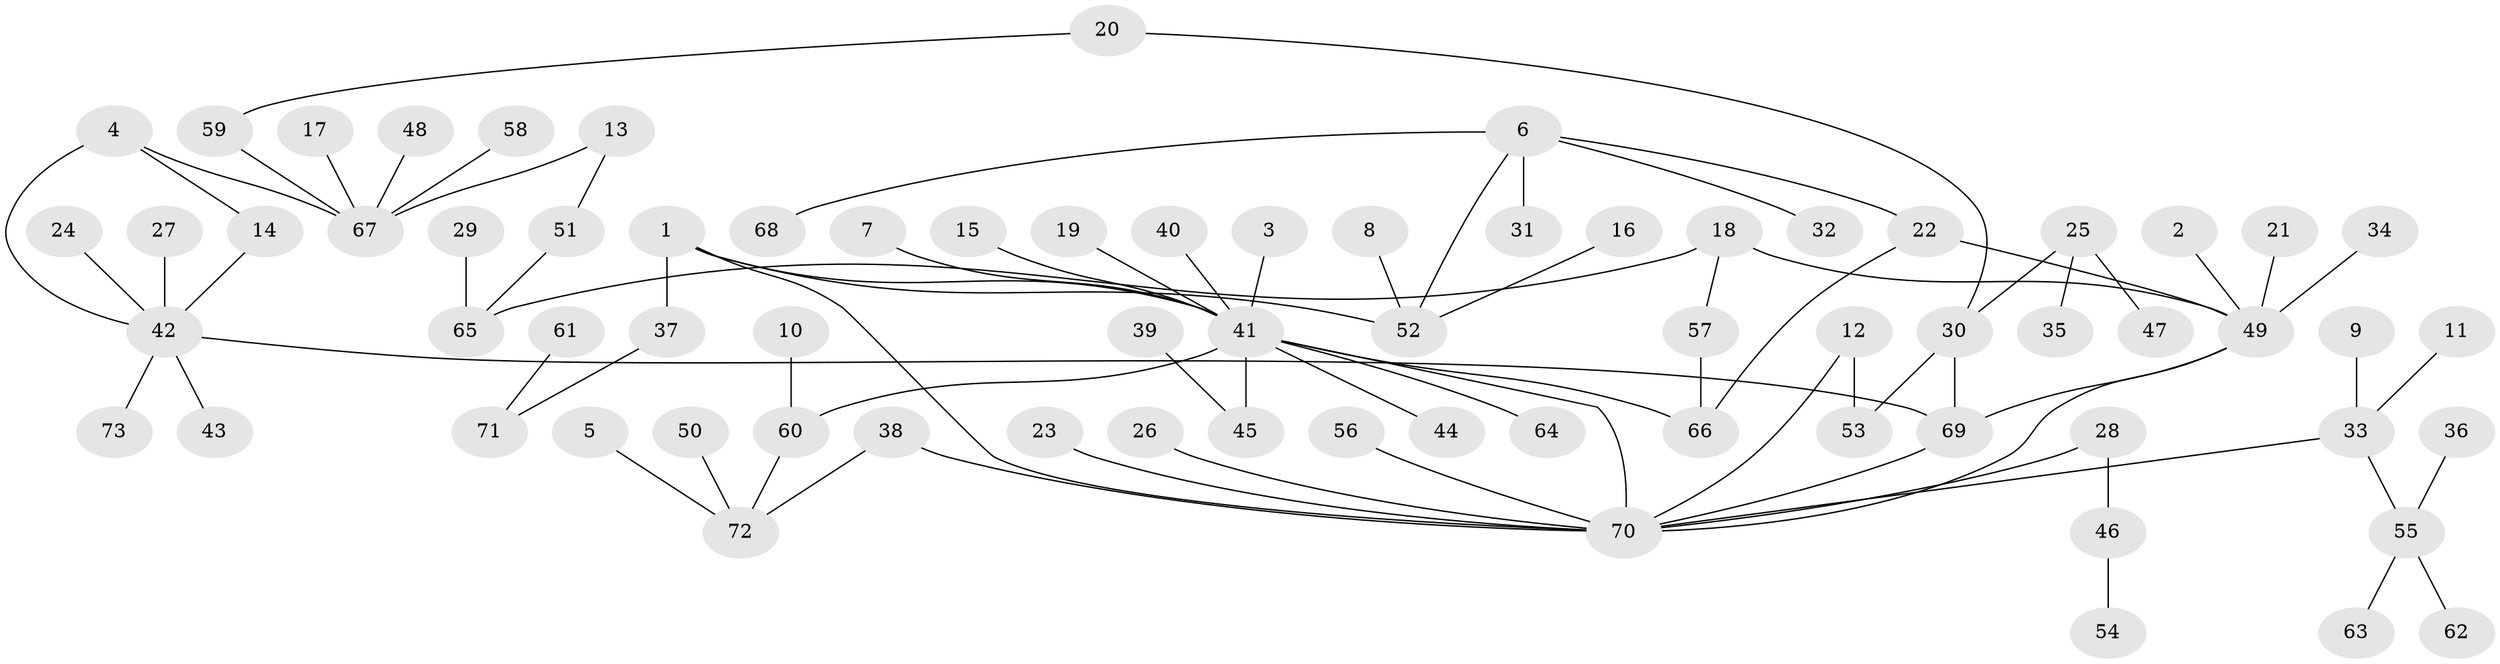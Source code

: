 // original degree distribution, {6: 0.041379310344827586, 13: 0.006896551724137931, 2: 0.1793103448275862, 7: 0.006896551724137931, 14: 0.006896551724137931, 9: 0.006896551724137931, 8: 0.013793103448275862, 4: 0.041379310344827586, 5: 0.027586206896551724, 1: 0.593103448275862, 3: 0.07586206896551724}
// Generated by graph-tools (version 1.1) at 2025/01/03/09/25 03:01:56]
// undirected, 73 vertices, 82 edges
graph export_dot {
graph [start="1"]
  node [color=gray90,style=filled];
  1;
  2;
  3;
  4;
  5;
  6;
  7;
  8;
  9;
  10;
  11;
  12;
  13;
  14;
  15;
  16;
  17;
  18;
  19;
  20;
  21;
  22;
  23;
  24;
  25;
  26;
  27;
  28;
  29;
  30;
  31;
  32;
  33;
  34;
  35;
  36;
  37;
  38;
  39;
  40;
  41;
  42;
  43;
  44;
  45;
  46;
  47;
  48;
  49;
  50;
  51;
  52;
  53;
  54;
  55;
  56;
  57;
  58;
  59;
  60;
  61;
  62;
  63;
  64;
  65;
  66;
  67;
  68;
  69;
  70;
  71;
  72;
  73;
  1 -- 37 [weight=1.0];
  1 -- 41 [weight=1.0];
  1 -- 52 [weight=1.0];
  1 -- 70 [weight=1.0];
  2 -- 49 [weight=1.0];
  3 -- 41 [weight=1.0];
  4 -- 14 [weight=1.0];
  4 -- 42 [weight=1.0];
  4 -- 67 [weight=1.0];
  5 -- 72 [weight=1.0];
  6 -- 22 [weight=1.0];
  6 -- 31 [weight=1.0];
  6 -- 32 [weight=1.0];
  6 -- 52 [weight=1.0];
  6 -- 68 [weight=1.0];
  7 -- 41 [weight=1.0];
  8 -- 52 [weight=1.0];
  9 -- 33 [weight=1.0];
  10 -- 60 [weight=1.0];
  11 -- 33 [weight=1.0];
  12 -- 53 [weight=1.0];
  12 -- 70 [weight=1.0];
  13 -- 51 [weight=1.0];
  13 -- 67 [weight=1.0];
  14 -- 42 [weight=1.0];
  15 -- 41 [weight=1.0];
  16 -- 52 [weight=1.0];
  17 -- 67 [weight=1.0];
  18 -- 49 [weight=1.0];
  18 -- 57 [weight=1.0];
  18 -- 65 [weight=1.0];
  19 -- 41 [weight=1.0];
  20 -- 30 [weight=1.0];
  20 -- 59 [weight=1.0];
  21 -- 49 [weight=1.0];
  22 -- 49 [weight=1.0];
  22 -- 66 [weight=1.0];
  23 -- 70 [weight=1.0];
  24 -- 42 [weight=1.0];
  25 -- 30 [weight=2.0];
  25 -- 35 [weight=1.0];
  25 -- 47 [weight=1.0];
  26 -- 70 [weight=1.0];
  27 -- 42 [weight=1.0];
  28 -- 46 [weight=1.0];
  28 -- 70 [weight=1.0];
  29 -- 65 [weight=1.0];
  30 -- 53 [weight=1.0];
  30 -- 69 [weight=1.0];
  33 -- 55 [weight=1.0];
  33 -- 70 [weight=1.0];
  34 -- 49 [weight=1.0];
  36 -- 55 [weight=1.0];
  37 -- 71 [weight=1.0];
  38 -- 70 [weight=1.0];
  38 -- 72 [weight=1.0];
  39 -- 45 [weight=1.0];
  40 -- 41 [weight=1.0];
  41 -- 44 [weight=1.0];
  41 -- 45 [weight=1.0];
  41 -- 60 [weight=1.0];
  41 -- 64 [weight=1.0];
  41 -- 66 [weight=1.0];
  41 -- 70 [weight=1.0];
  42 -- 43 [weight=1.0];
  42 -- 69 [weight=1.0];
  42 -- 73 [weight=1.0];
  46 -- 54 [weight=1.0];
  48 -- 67 [weight=1.0];
  49 -- 69 [weight=1.0];
  49 -- 70 [weight=1.0];
  50 -- 72 [weight=1.0];
  51 -- 65 [weight=1.0];
  55 -- 62 [weight=1.0];
  55 -- 63 [weight=1.0];
  56 -- 70 [weight=1.0];
  57 -- 66 [weight=1.0];
  58 -- 67 [weight=1.0];
  59 -- 67 [weight=1.0];
  60 -- 72 [weight=1.0];
  61 -- 71 [weight=1.0];
  69 -- 70 [weight=1.0];
}
